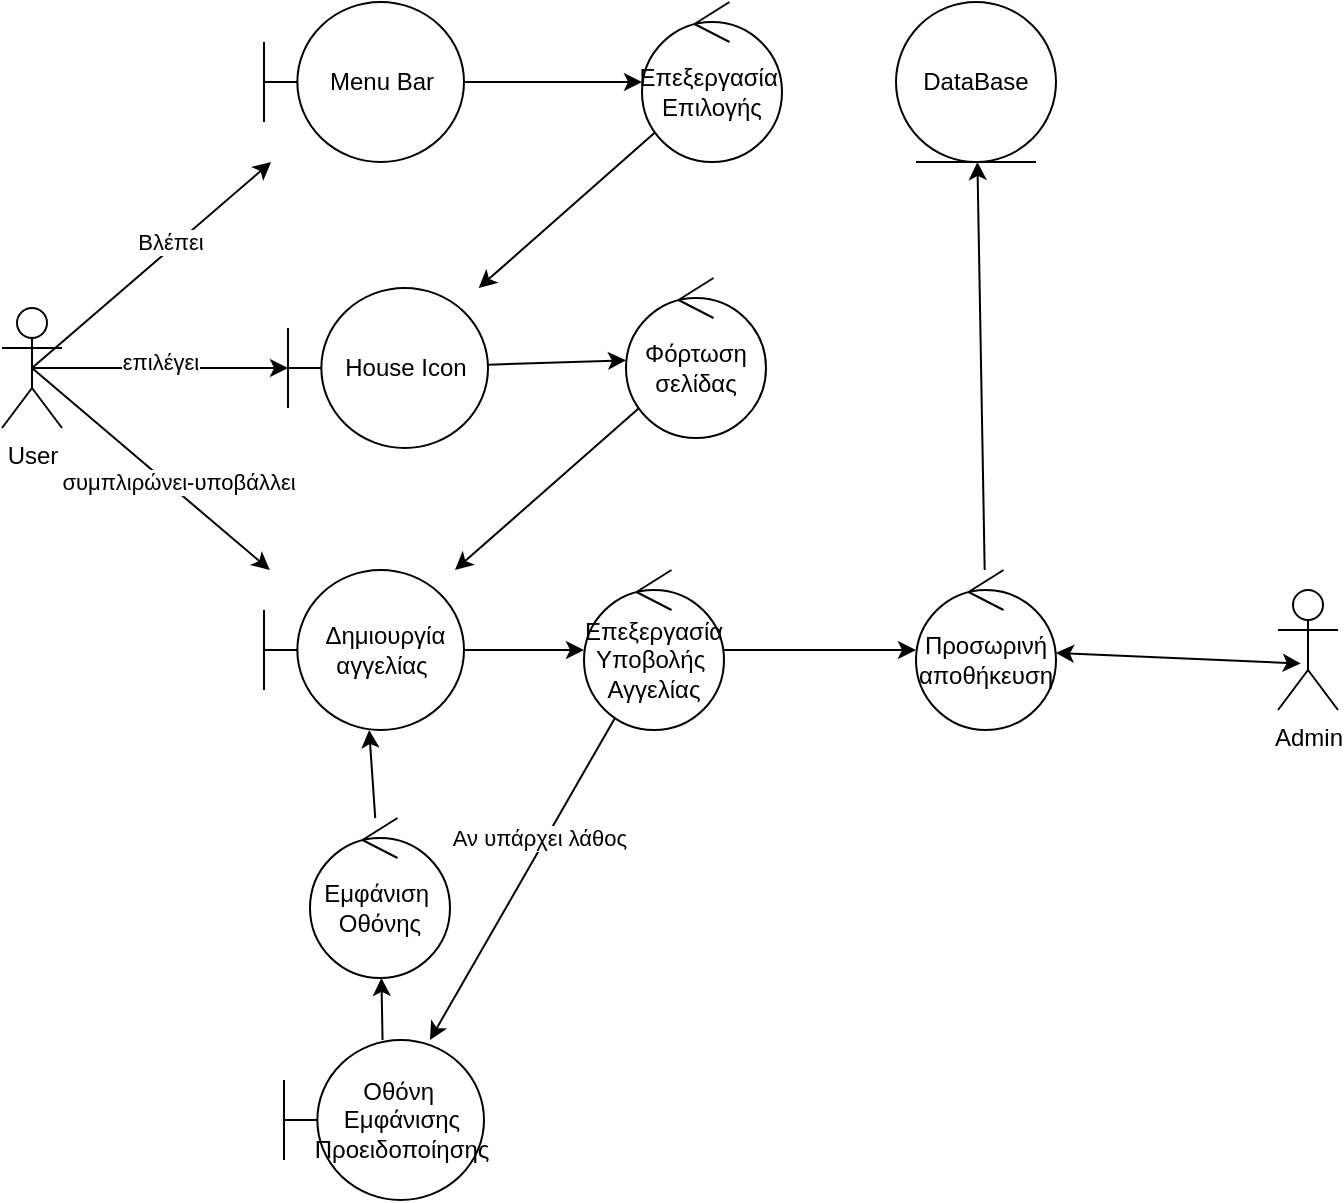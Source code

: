 <mxfile version="26.2.2">
  <diagram name="Σελίδα-1" id="8BYGorF-1CgQnMmw-XZW">
    <mxGraphModel dx="746" dy="1052" grid="0" gridSize="10" guides="1" tooltips="1" connect="0" arrows="1" fold="1" page="0" pageScale="1" pageWidth="827" pageHeight="1169" math="0" shadow="0">
      <root>
        <mxCell id="0" />
        <mxCell id="1" parent="0" />
        <mxCell id="7Z3zE21MGDhj2124vMGN-4" style="rounded=0;orthogonalLoop=1;jettySize=auto;html=1;exitX=0.5;exitY=0.5;exitDx=0;exitDy=0;exitPerimeter=0;" parent="1" source="dpwUTuutwJOYTm1G-602-5" target="7Z3zE21MGDhj2124vMGN-3" edge="1">
          <mxGeometry relative="1" as="geometry">
            <mxPoint x="-302.8" y="-127.2" as="targetPoint" />
          </mxGeometry>
        </mxCell>
        <mxCell id="7Z3zE21MGDhj2124vMGN-7" value="Βλέπει" style="edgeLabel;html=1;align=center;verticalAlign=middle;resizable=0;points=[];" parent="7Z3zE21MGDhj2124vMGN-4" vertex="1" connectable="0">
          <mxGeometry x="0.186" y="3" relative="1" as="geometry">
            <mxPoint as="offset" />
          </mxGeometry>
        </mxCell>
        <mxCell id="7Z3zE21MGDhj2124vMGN-5" style="edgeStyle=none;rounded=0;orthogonalLoop=1;jettySize=auto;html=1;exitX=0.5;exitY=0.5;exitDx=0;exitDy=0;exitPerimeter=0;" parent="1" source="dpwUTuutwJOYTm1G-602-5" target="7Z3zE21MGDhj2124vMGN-2" edge="1">
          <mxGeometry relative="1" as="geometry" />
        </mxCell>
        <mxCell id="7Z3zE21MGDhj2124vMGN-8" value="επιλέγει" style="edgeLabel;html=1;align=center;verticalAlign=middle;resizable=0;points=[];" parent="7Z3zE21MGDhj2124vMGN-5" vertex="1" connectable="0">
          <mxGeometry x="-0.003" y="3" relative="1" as="geometry">
            <mxPoint as="offset" />
          </mxGeometry>
        </mxCell>
        <mxCell id="7Z3zE21MGDhj2124vMGN-6" style="edgeStyle=none;rounded=0;orthogonalLoop=1;jettySize=auto;html=1;exitX=0.5;exitY=0.5;exitDx=0;exitDy=0;exitPerimeter=0;" parent="1" source="dpwUTuutwJOYTm1G-602-5" target="7Z3zE21MGDhj2124vMGN-1" edge="1">
          <mxGeometry relative="1" as="geometry" />
        </mxCell>
        <mxCell id="7Z3zE21MGDhj2124vMGN-12" value="συμπλιρώνει-υποβάλλει" style="edgeLabel;html=1;align=center;verticalAlign=middle;resizable=0;points=[];" parent="7Z3zE21MGDhj2124vMGN-6" vertex="1" connectable="0">
          <mxGeometry x="0.179" y="4" relative="1" as="geometry">
            <mxPoint as="offset" />
          </mxGeometry>
        </mxCell>
        <mxCell id="dpwUTuutwJOYTm1G-602-5" value="User" style="shape=umlActor;verticalLabelPosition=bottom;verticalAlign=top;html=1;outlineConnect=0;" parent="1" vertex="1">
          <mxGeometry x="-371" y="-129" width="30" height="60" as="geometry" />
        </mxCell>
        <mxCell id="dpwUTuutwJOYTm1G-602-13" value="DataBase" style="ellipse;shape=umlEntity;whiteSpace=wrap;html=1;" parent="1" vertex="1">
          <mxGeometry x="76" y="-282" width="80" height="80" as="geometry" />
        </mxCell>
        <mxCell id="ZvwqGCP4paEtHu8svvuQ-5" value="" style="edgeStyle=none;rounded=0;orthogonalLoop=1;jettySize=auto;html=1;" edge="1" parent="1" source="7Z3zE21MGDhj2124vMGN-1" target="ZvwqGCP4paEtHu8svvuQ-4">
          <mxGeometry relative="1" as="geometry" />
        </mxCell>
        <mxCell id="7Z3zE21MGDhj2124vMGN-1" value="&amp;nbsp;Δημιουργία αγγελίας" style="shape=umlBoundary;whiteSpace=wrap;html=1;" parent="1" vertex="1">
          <mxGeometry x="-240" y="2" width="100" height="80" as="geometry" />
        </mxCell>
        <mxCell id="7Z3zE21MGDhj2124vMGN-10" value="" style="edgeStyle=none;rounded=0;orthogonalLoop=1;jettySize=auto;html=1;" parent="1" source="7Z3zE21MGDhj2124vMGN-2" target="7Z3zE21MGDhj2124vMGN-9" edge="1">
          <mxGeometry relative="1" as="geometry" />
        </mxCell>
        <mxCell id="7Z3zE21MGDhj2124vMGN-2" value="House Icon" style="shape=umlBoundary;whiteSpace=wrap;html=1;" parent="1" vertex="1">
          <mxGeometry x="-228" y="-139" width="100" height="80" as="geometry" />
        </mxCell>
        <mxCell id="ZvwqGCP4paEtHu8svvuQ-2" value="" style="rounded=0;orthogonalLoop=1;jettySize=auto;html=1;" edge="1" parent="1" source="7Z3zE21MGDhj2124vMGN-3" target="ZvwqGCP4paEtHu8svvuQ-1">
          <mxGeometry relative="1" as="geometry" />
        </mxCell>
        <mxCell id="7Z3zE21MGDhj2124vMGN-3" value="Menu Bar" style="shape=umlBoundary;whiteSpace=wrap;html=1;" parent="1" vertex="1">
          <mxGeometry x="-240" y="-282" width="100" height="80" as="geometry" />
        </mxCell>
        <mxCell id="7Z3zE21MGDhj2124vMGN-11" value="" style="edgeStyle=none;rounded=0;orthogonalLoop=1;jettySize=auto;html=1;" parent="1" source="7Z3zE21MGDhj2124vMGN-9" target="7Z3zE21MGDhj2124vMGN-1" edge="1">
          <mxGeometry relative="1" as="geometry" />
        </mxCell>
        <mxCell id="7Z3zE21MGDhj2124vMGN-9" value="Φόρτωση&lt;div&gt;σελίδας&lt;/div&gt;" style="ellipse;shape=umlControl;whiteSpace=wrap;html=1;" parent="1" vertex="1">
          <mxGeometry x="-59" y="-144" width="70" height="80" as="geometry" />
        </mxCell>
        <mxCell id="ZvwqGCP4paEtHu8svvuQ-3" value="" style="rounded=0;orthogonalLoop=1;jettySize=auto;html=1;" edge="1" parent="1" source="ZvwqGCP4paEtHu8svvuQ-1" target="7Z3zE21MGDhj2124vMGN-2">
          <mxGeometry relative="1" as="geometry" />
        </mxCell>
        <mxCell id="ZvwqGCP4paEtHu8svvuQ-1" value="Επεξεργασία&amp;nbsp;&lt;div&gt;Επιλογής&lt;/div&gt;" style="ellipse;shape=umlControl;whiteSpace=wrap;html=1;" vertex="1" parent="1">
          <mxGeometry x="-51" y="-282" width="70" height="80" as="geometry" />
        </mxCell>
        <mxCell id="ZvwqGCP4paEtHu8svvuQ-8" value="" style="edgeStyle=none;rounded=0;orthogonalLoop=1;jettySize=auto;html=1;" edge="1" parent="1" source="ZvwqGCP4paEtHu8svvuQ-4" target="ZvwqGCP4paEtHu8svvuQ-7">
          <mxGeometry relative="1" as="geometry" />
        </mxCell>
        <mxCell id="ZvwqGCP4paEtHu8svvuQ-12" value="Αν υπάρχει λάθος&amp;nbsp;" style="edgeLabel;html=1;align=center;verticalAlign=middle;resizable=0;points=[];" vertex="1" connectable="0" parent="ZvwqGCP4paEtHu8svvuQ-8">
          <mxGeometry x="-0.239" y="-2" relative="1" as="geometry">
            <mxPoint as="offset" />
          </mxGeometry>
        </mxCell>
        <mxCell id="ZvwqGCP4paEtHu8svvuQ-13" value="" style="edgeStyle=none;rounded=0;orthogonalLoop=1;jettySize=auto;html=1;" edge="1" parent="1" source="ZvwqGCP4paEtHu8svvuQ-4" target="ZvwqGCP4paEtHu8svvuQ-6">
          <mxGeometry relative="1" as="geometry" />
        </mxCell>
        <mxCell id="ZvwqGCP4paEtHu8svvuQ-4" value="Επεξεργασία&lt;div&gt;Υποβολής&amp;nbsp;&lt;/div&gt;&lt;div&gt;Αγγελίας&lt;/div&gt;" style="ellipse;shape=umlControl;whiteSpace=wrap;html=1;" vertex="1" parent="1">
          <mxGeometry x="-80" y="2" width="70" height="80" as="geometry" />
        </mxCell>
        <mxCell id="ZvwqGCP4paEtHu8svvuQ-14" value="" style="edgeStyle=none;rounded=0;orthogonalLoop=1;jettySize=auto;html=1;" edge="1" parent="1" source="ZvwqGCP4paEtHu8svvuQ-6" target="dpwUTuutwJOYTm1G-602-13">
          <mxGeometry relative="1" as="geometry" />
        </mxCell>
        <mxCell id="ZvwqGCP4paEtHu8svvuQ-6" value="Προσωρινή αποθήκευση" style="ellipse;shape=umlControl;whiteSpace=wrap;html=1;" vertex="1" parent="1">
          <mxGeometry x="86" y="2" width="70" height="80" as="geometry" />
        </mxCell>
        <mxCell id="ZvwqGCP4paEtHu8svvuQ-10" value="" style="edgeStyle=none;rounded=0;orthogonalLoop=1;jettySize=auto;html=1;" edge="1" parent="1" source="ZvwqGCP4paEtHu8svvuQ-7" target="ZvwqGCP4paEtHu8svvuQ-9">
          <mxGeometry relative="1" as="geometry" />
        </mxCell>
        <mxCell id="ZvwqGCP4paEtHu8svvuQ-7" value="Οθόνη&amp;nbsp;&lt;div&gt;Εμφάνισης&lt;/div&gt;&lt;div&gt;Προειδοποίησης&lt;/div&gt;" style="shape=umlBoundary;whiteSpace=wrap;html=1;" vertex="1" parent="1">
          <mxGeometry x="-230" y="237" width="100" height="80" as="geometry" />
        </mxCell>
        <mxCell id="ZvwqGCP4paEtHu8svvuQ-11" value="" style="edgeStyle=none;rounded=0;orthogonalLoop=1;jettySize=auto;html=1;" edge="1" parent="1" source="ZvwqGCP4paEtHu8svvuQ-9" target="7Z3zE21MGDhj2124vMGN-1">
          <mxGeometry relative="1" as="geometry" />
        </mxCell>
        <mxCell id="ZvwqGCP4paEtHu8svvuQ-9" value="Εμφάνιση&amp;nbsp;&lt;div&gt;Οθόνης&lt;/div&gt;" style="ellipse;shape=umlControl;whiteSpace=wrap;html=1;" vertex="1" parent="1">
          <mxGeometry x="-217" y="126" width="70" height="80" as="geometry" />
        </mxCell>
        <mxCell id="ZvwqGCP4paEtHu8svvuQ-15" value="Admin" style="shape=umlActor;verticalLabelPosition=bottom;verticalAlign=top;html=1;" vertex="1" parent="1">
          <mxGeometry x="267" y="12" width="30" height="60" as="geometry" />
        </mxCell>
        <mxCell id="ZvwqGCP4paEtHu8svvuQ-18" value="" style="endArrow=classic;startArrow=classic;html=1;rounded=0;entryX=0.38;entryY=0.613;entryDx=0;entryDy=0;entryPerimeter=0;" edge="1" parent="1" source="ZvwqGCP4paEtHu8svvuQ-6" target="ZvwqGCP4paEtHu8svvuQ-15">
          <mxGeometry width="50" height="50" relative="1" as="geometry">
            <mxPoint x="130" y="8" as="sourcePoint" />
            <mxPoint x="180" y="-42" as="targetPoint" />
          </mxGeometry>
        </mxCell>
      </root>
    </mxGraphModel>
  </diagram>
</mxfile>
